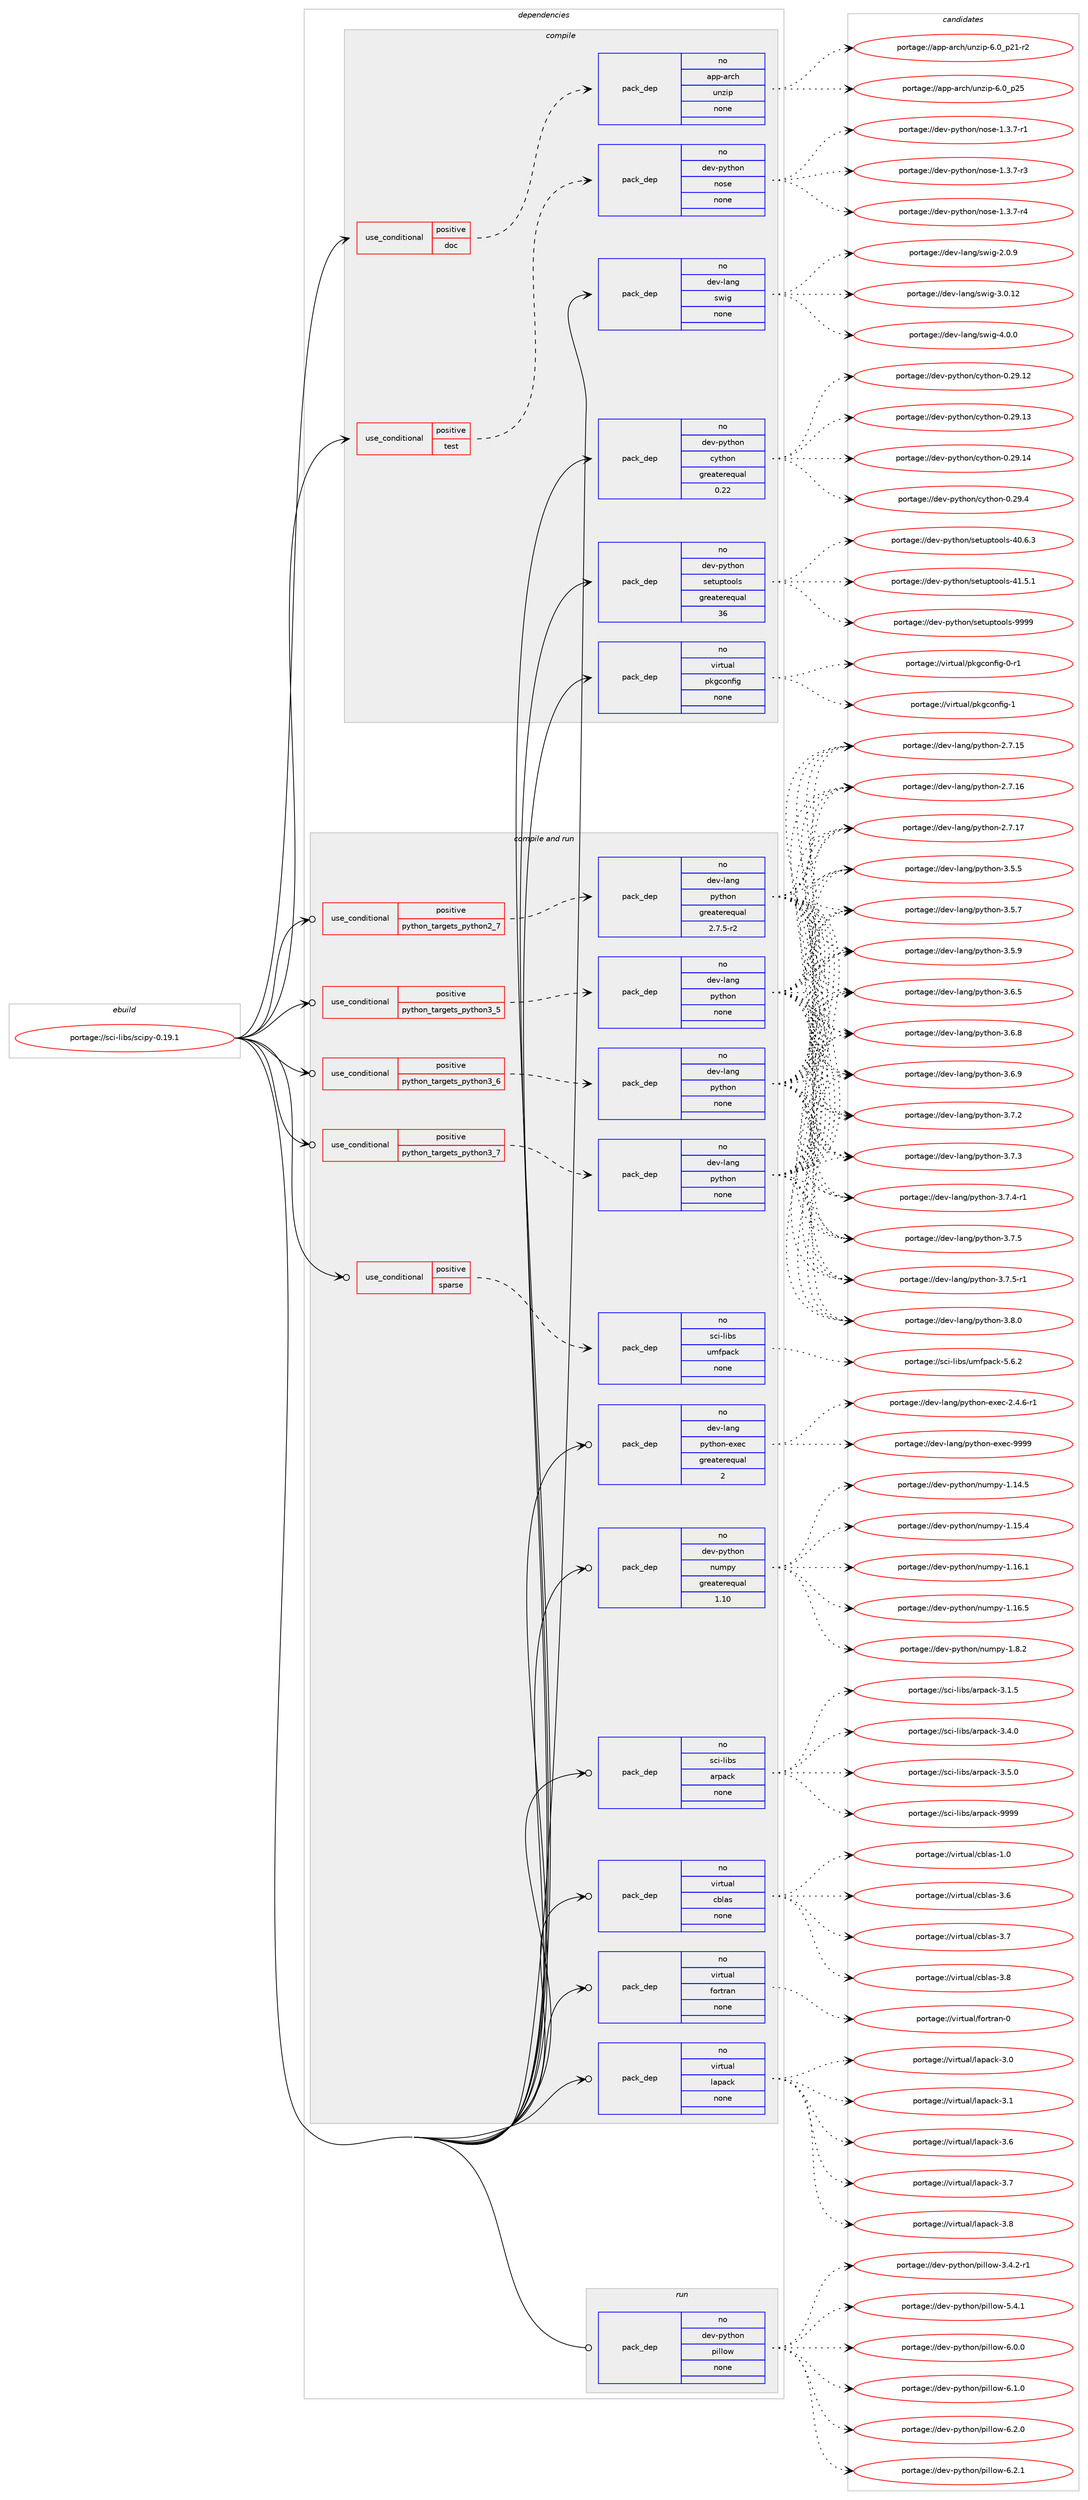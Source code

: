digraph prolog {

# *************
# Graph options
# *************

newrank=true;
concentrate=true;
compound=true;
graph [rankdir=LR,fontname=Helvetica,fontsize=10,ranksep=1.5];#, ranksep=2.5, nodesep=0.2];
edge  [arrowhead=vee];
node  [fontname=Helvetica,fontsize=10];

# **********
# The ebuild
# **********

subgraph cluster_leftcol {
color=gray;
rank=same;
label=<<i>ebuild</i>>;
id [label="portage://sci-libs/scipy-0.19.1", color=red, width=4, href="../sci-libs/scipy-0.19.1.svg"];
}

# ****************
# The dependencies
# ****************

subgraph cluster_midcol {
color=gray;
label=<<i>dependencies</i>>;
subgraph cluster_compile {
fillcolor="#eeeeee";
style=filled;
label=<<i>compile</i>>;
subgraph cond97219 {
dependency392677 [label=<<TABLE BORDER="0" CELLBORDER="1" CELLSPACING="0" CELLPADDING="4"><TR><TD ROWSPAN="3" CELLPADDING="10">use_conditional</TD></TR><TR><TD>positive</TD></TR><TR><TD>doc</TD></TR></TABLE>>, shape=none, color=red];
subgraph pack288787 {
dependency392678 [label=<<TABLE BORDER="0" CELLBORDER="1" CELLSPACING="0" CELLPADDING="4" WIDTH="220"><TR><TD ROWSPAN="6" CELLPADDING="30">pack_dep</TD></TR><TR><TD WIDTH="110">no</TD></TR><TR><TD>app-arch</TD></TR><TR><TD>unzip</TD></TR><TR><TD>none</TD></TR><TR><TD></TD></TR></TABLE>>, shape=none, color=blue];
}
dependency392677:e -> dependency392678:w [weight=20,style="dashed",arrowhead="vee"];
}
id:e -> dependency392677:w [weight=20,style="solid",arrowhead="vee"];
subgraph cond97220 {
dependency392679 [label=<<TABLE BORDER="0" CELLBORDER="1" CELLSPACING="0" CELLPADDING="4"><TR><TD ROWSPAN="3" CELLPADDING="10">use_conditional</TD></TR><TR><TD>positive</TD></TR><TR><TD>test</TD></TR></TABLE>>, shape=none, color=red];
subgraph pack288788 {
dependency392680 [label=<<TABLE BORDER="0" CELLBORDER="1" CELLSPACING="0" CELLPADDING="4" WIDTH="220"><TR><TD ROWSPAN="6" CELLPADDING="30">pack_dep</TD></TR><TR><TD WIDTH="110">no</TD></TR><TR><TD>dev-python</TD></TR><TR><TD>nose</TD></TR><TR><TD>none</TD></TR><TR><TD></TD></TR></TABLE>>, shape=none, color=blue];
}
dependency392679:e -> dependency392680:w [weight=20,style="dashed",arrowhead="vee"];
}
id:e -> dependency392679:w [weight=20,style="solid",arrowhead="vee"];
subgraph pack288789 {
dependency392681 [label=<<TABLE BORDER="0" CELLBORDER="1" CELLSPACING="0" CELLPADDING="4" WIDTH="220"><TR><TD ROWSPAN="6" CELLPADDING="30">pack_dep</TD></TR><TR><TD WIDTH="110">no</TD></TR><TR><TD>dev-lang</TD></TR><TR><TD>swig</TD></TR><TR><TD>none</TD></TR><TR><TD></TD></TR></TABLE>>, shape=none, color=blue];
}
id:e -> dependency392681:w [weight=20,style="solid",arrowhead="vee"];
subgraph pack288790 {
dependency392682 [label=<<TABLE BORDER="0" CELLBORDER="1" CELLSPACING="0" CELLPADDING="4" WIDTH="220"><TR><TD ROWSPAN="6" CELLPADDING="30">pack_dep</TD></TR><TR><TD WIDTH="110">no</TD></TR><TR><TD>dev-python</TD></TR><TR><TD>cython</TD></TR><TR><TD>greaterequal</TD></TR><TR><TD>0.22</TD></TR></TABLE>>, shape=none, color=blue];
}
id:e -> dependency392682:w [weight=20,style="solid",arrowhead="vee"];
subgraph pack288791 {
dependency392683 [label=<<TABLE BORDER="0" CELLBORDER="1" CELLSPACING="0" CELLPADDING="4" WIDTH="220"><TR><TD ROWSPAN="6" CELLPADDING="30">pack_dep</TD></TR><TR><TD WIDTH="110">no</TD></TR><TR><TD>dev-python</TD></TR><TR><TD>setuptools</TD></TR><TR><TD>greaterequal</TD></TR><TR><TD>36</TD></TR></TABLE>>, shape=none, color=blue];
}
id:e -> dependency392683:w [weight=20,style="solid",arrowhead="vee"];
subgraph pack288792 {
dependency392684 [label=<<TABLE BORDER="0" CELLBORDER="1" CELLSPACING="0" CELLPADDING="4" WIDTH="220"><TR><TD ROWSPAN="6" CELLPADDING="30">pack_dep</TD></TR><TR><TD WIDTH="110">no</TD></TR><TR><TD>virtual</TD></TR><TR><TD>pkgconfig</TD></TR><TR><TD>none</TD></TR><TR><TD></TD></TR></TABLE>>, shape=none, color=blue];
}
id:e -> dependency392684:w [weight=20,style="solid",arrowhead="vee"];
}
subgraph cluster_compileandrun {
fillcolor="#eeeeee";
style=filled;
label=<<i>compile and run</i>>;
subgraph cond97221 {
dependency392685 [label=<<TABLE BORDER="0" CELLBORDER="1" CELLSPACING="0" CELLPADDING="4"><TR><TD ROWSPAN="3" CELLPADDING="10">use_conditional</TD></TR><TR><TD>positive</TD></TR><TR><TD>python_targets_python2_7</TD></TR></TABLE>>, shape=none, color=red];
subgraph pack288793 {
dependency392686 [label=<<TABLE BORDER="0" CELLBORDER="1" CELLSPACING="0" CELLPADDING="4" WIDTH="220"><TR><TD ROWSPAN="6" CELLPADDING="30">pack_dep</TD></TR><TR><TD WIDTH="110">no</TD></TR><TR><TD>dev-lang</TD></TR><TR><TD>python</TD></TR><TR><TD>greaterequal</TD></TR><TR><TD>2.7.5-r2</TD></TR></TABLE>>, shape=none, color=blue];
}
dependency392685:e -> dependency392686:w [weight=20,style="dashed",arrowhead="vee"];
}
id:e -> dependency392685:w [weight=20,style="solid",arrowhead="odotvee"];
subgraph cond97222 {
dependency392687 [label=<<TABLE BORDER="0" CELLBORDER="1" CELLSPACING="0" CELLPADDING="4"><TR><TD ROWSPAN="3" CELLPADDING="10">use_conditional</TD></TR><TR><TD>positive</TD></TR><TR><TD>python_targets_python3_5</TD></TR></TABLE>>, shape=none, color=red];
subgraph pack288794 {
dependency392688 [label=<<TABLE BORDER="0" CELLBORDER="1" CELLSPACING="0" CELLPADDING="4" WIDTH="220"><TR><TD ROWSPAN="6" CELLPADDING="30">pack_dep</TD></TR><TR><TD WIDTH="110">no</TD></TR><TR><TD>dev-lang</TD></TR><TR><TD>python</TD></TR><TR><TD>none</TD></TR><TR><TD></TD></TR></TABLE>>, shape=none, color=blue];
}
dependency392687:e -> dependency392688:w [weight=20,style="dashed",arrowhead="vee"];
}
id:e -> dependency392687:w [weight=20,style="solid",arrowhead="odotvee"];
subgraph cond97223 {
dependency392689 [label=<<TABLE BORDER="0" CELLBORDER="1" CELLSPACING="0" CELLPADDING="4"><TR><TD ROWSPAN="3" CELLPADDING="10">use_conditional</TD></TR><TR><TD>positive</TD></TR><TR><TD>python_targets_python3_6</TD></TR></TABLE>>, shape=none, color=red];
subgraph pack288795 {
dependency392690 [label=<<TABLE BORDER="0" CELLBORDER="1" CELLSPACING="0" CELLPADDING="4" WIDTH="220"><TR><TD ROWSPAN="6" CELLPADDING="30">pack_dep</TD></TR><TR><TD WIDTH="110">no</TD></TR><TR><TD>dev-lang</TD></TR><TR><TD>python</TD></TR><TR><TD>none</TD></TR><TR><TD></TD></TR></TABLE>>, shape=none, color=blue];
}
dependency392689:e -> dependency392690:w [weight=20,style="dashed",arrowhead="vee"];
}
id:e -> dependency392689:w [weight=20,style="solid",arrowhead="odotvee"];
subgraph cond97224 {
dependency392691 [label=<<TABLE BORDER="0" CELLBORDER="1" CELLSPACING="0" CELLPADDING="4"><TR><TD ROWSPAN="3" CELLPADDING="10">use_conditional</TD></TR><TR><TD>positive</TD></TR><TR><TD>python_targets_python3_7</TD></TR></TABLE>>, shape=none, color=red];
subgraph pack288796 {
dependency392692 [label=<<TABLE BORDER="0" CELLBORDER="1" CELLSPACING="0" CELLPADDING="4" WIDTH="220"><TR><TD ROWSPAN="6" CELLPADDING="30">pack_dep</TD></TR><TR><TD WIDTH="110">no</TD></TR><TR><TD>dev-lang</TD></TR><TR><TD>python</TD></TR><TR><TD>none</TD></TR><TR><TD></TD></TR></TABLE>>, shape=none, color=blue];
}
dependency392691:e -> dependency392692:w [weight=20,style="dashed",arrowhead="vee"];
}
id:e -> dependency392691:w [weight=20,style="solid",arrowhead="odotvee"];
subgraph cond97225 {
dependency392693 [label=<<TABLE BORDER="0" CELLBORDER="1" CELLSPACING="0" CELLPADDING="4"><TR><TD ROWSPAN="3" CELLPADDING="10">use_conditional</TD></TR><TR><TD>positive</TD></TR><TR><TD>sparse</TD></TR></TABLE>>, shape=none, color=red];
subgraph pack288797 {
dependency392694 [label=<<TABLE BORDER="0" CELLBORDER="1" CELLSPACING="0" CELLPADDING="4" WIDTH="220"><TR><TD ROWSPAN="6" CELLPADDING="30">pack_dep</TD></TR><TR><TD WIDTH="110">no</TD></TR><TR><TD>sci-libs</TD></TR><TR><TD>umfpack</TD></TR><TR><TD>none</TD></TR><TR><TD></TD></TR></TABLE>>, shape=none, color=blue];
}
dependency392693:e -> dependency392694:w [weight=20,style="dashed",arrowhead="vee"];
}
id:e -> dependency392693:w [weight=20,style="solid",arrowhead="odotvee"];
subgraph pack288798 {
dependency392695 [label=<<TABLE BORDER="0" CELLBORDER="1" CELLSPACING="0" CELLPADDING="4" WIDTH="220"><TR><TD ROWSPAN="6" CELLPADDING="30">pack_dep</TD></TR><TR><TD WIDTH="110">no</TD></TR><TR><TD>dev-lang</TD></TR><TR><TD>python-exec</TD></TR><TR><TD>greaterequal</TD></TR><TR><TD>2</TD></TR></TABLE>>, shape=none, color=blue];
}
id:e -> dependency392695:w [weight=20,style="solid",arrowhead="odotvee"];
subgraph pack288799 {
dependency392696 [label=<<TABLE BORDER="0" CELLBORDER="1" CELLSPACING="0" CELLPADDING="4" WIDTH="220"><TR><TD ROWSPAN="6" CELLPADDING="30">pack_dep</TD></TR><TR><TD WIDTH="110">no</TD></TR><TR><TD>dev-python</TD></TR><TR><TD>numpy</TD></TR><TR><TD>greaterequal</TD></TR><TR><TD>1.10</TD></TR></TABLE>>, shape=none, color=blue];
}
id:e -> dependency392696:w [weight=20,style="solid",arrowhead="odotvee"];
subgraph pack288800 {
dependency392697 [label=<<TABLE BORDER="0" CELLBORDER="1" CELLSPACING="0" CELLPADDING="4" WIDTH="220"><TR><TD ROWSPAN="6" CELLPADDING="30">pack_dep</TD></TR><TR><TD WIDTH="110">no</TD></TR><TR><TD>sci-libs</TD></TR><TR><TD>arpack</TD></TR><TR><TD>none</TD></TR><TR><TD></TD></TR></TABLE>>, shape=none, color=blue];
}
id:e -> dependency392697:w [weight=20,style="solid",arrowhead="odotvee"];
subgraph pack288801 {
dependency392698 [label=<<TABLE BORDER="0" CELLBORDER="1" CELLSPACING="0" CELLPADDING="4" WIDTH="220"><TR><TD ROWSPAN="6" CELLPADDING="30">pack_dep</TD></TR><TR><TD WIDTH="110">no</TD></TR><TR><TD>virtual</TD></TR><TR><TD>cblas</TD></TR><TR><TD>none</TD></TR><TR><TD></TD></TR></TABLE>>, shape=none, color=blue];
}
id:e -> dependency392698:w [weight=20,style="solid",arrowhead="odotvee"];
subgraph pack288802 {
dependency392699 [label=<<TABLE BORDER="0" CELLBORDER="1" CELLSPACING="0" CELLPADDING="4" WIDTH="220"><TR><TD ROWSPAN="6" CELLPADDING="30">pack_dep</TD></TR><TR><TD WIDTH="110">no</TD></TR><TR><TD>virtual</TD></TR><TR><TD>fortran</TD></TR><TR><TD>none</TD></TR><TR><TD></TD></TR></TABLE>>, shape=none, color=blue];
}
id:e -> dependency392699:w [weight=20,style="solid",arrowhead="odotvee"];
subgraph pack288803 {
dependency392700 [label=<<TABLE BORDER="0" CELLBORDER="1" CELLSPACING="0" CELLPADDING="4" WIDTH="220"><TR><TD ROWSPAN="6" CELLPADDING="30">pack_dep</TD></TR><TR><TD WIDTH="110">no</TD></TR><TR><TD>virtual</TD></TR><TR><TD>lapack</TD></TR><TR><TD>none</TD></TR><TR><TD></TD></TR></TABLE>>, shape=none, color=blue];
}
id:e -> dependency392700:w [weight=20,style="solid",arrowhead="odotvee"];
}
subgraph cluster_run {
fillcolor="#eeeeee";
style=filled;
label=<<i>run</i>>;
subgraph pack288804 {
dependency392701 [label=<<TABLE BORDER="0" CELLBORDER="1" CELLSPACING="0" CELLPADDING="4" WIDTH="220"><TR><TD ROWSPAN="6" CELLPADDING="30">pack_dep</TD></TR><TR><TD WIDTH="110">no</TD></TR><TR><TD>dev-python</TD></TR><TR><TD>pillow</TD></TR><TR><TD>none</TD></TR><TR><TD></TD></TR></TABLE>>, shape=none, color=blue];
}
id:e -> dependency392701:w [weight=20,style="solid",arrowhead="odot"];
}
}

# **************
# The candidates
# **************

subgraph cluster_choices {
rank=same;
color=gray;
label=<<i>candidates</i>>;

subgraph choice288787 {
color=black;
nodesep=1;
choiceportage9711211245971149910447117110122105112455446489511250494511450 [label="portage://app-arch/unzip-6.0_p21-r2", color=red, width=4,href="../app-arch/unzip-6.0_p21-r2.svg"];
choiceportage971121124597114991044711711012210511245544648951125053 [label="portage://app-arch/unzip-6.0_p25", color=red, width=4,href="../app-arch/unzip-6.0_p25.svg"];
dependency392678:e -> choiceportage9711211245971149910447117110122105112455446489511250494511450:w [style=dotted,weight="100"];
dependency392678:e -> choiceportage971121124597114991044711711012210511245544648951125053:w [style=dotted,weight="100"];
}
subgraph choice288788 {
color=black;
nodesep=1;
choiceportage10010111845112121116104111110471101111151014549465146554511449 [label="portage://dev-python/nose-1.3.7-r1", color=red, width=4,href="../dev-python/nose-1.3.7-r1.svg"];
choiceportage10010111845112121116104111110471101111151014549465146554511451 [label="portage://dev-python/nose-1.3.7-r3", color=red, width=4,href="../dev-python/nose-1.3.7-r3.svg"];
choiceportage10010111845112121116104111110471101111151014549465146554511452 [label="portage://dev-python/nose-1.3.7-r4", color=red, width=4,href="../dev-python/nose-1.3.7-r4.svg"];
dependency392680:e -> choiceportage10010111845112121116104111110471101111151014549465146554511449:w [style=dotted,weight="100"];
dependency392680:e -> choiceportage10010111845112121116104111110471101111151014549465146554511451:w [style=dotted,weight="100"];
dependency392680:e -> choiceportage10010111845112121116104111110471101111151014549465146554511452:w [style=dotted,weight="100"];
}
subgraph choice288789 {
color=black;
nodesep=1;
choiceportage100101118451089711010347115119105103455046484657 [label="portage://dev-lang/swig-2.0.9", color=red, width=4,href="../dev-lang/swig-2.0.9.svg"];
choiceportage10010111845108971101034711511910510345514648464950 [label="portage://dev-lang/swig-3.0.12", color=red, width=4,href="../dev-lang/swig-3.0.12.svg"];
choiceportage100101118451089711010347115119105103455246484648 [label="portage://dev-lang/swig-4.0.0", color=red, width=4,href="../dev-lang/swig-4.0.0.svg"];
dependency392681:e -> choiceportage100101118451089711010347115119105103455046484657:w [style=dotted,weight="100"];
dependency392681:e -> choiceportage10010111845108971101034711511910510345514648464950:w [style=dotted,weight="100"];
dependency392681:e -> choiceportage100101118451089711010347115119105103455246484648:w [style=dotted,weight="100"];
}
subgraph choice288790 {
color=black;
nodesep=1;
choiceportage1001011184511212111610411111047991211161041111104548465057464950 [label="portage://dev-python/cython-0.29.12", color=red, width=4,href="../dev-python/cython-0.29.12.svg"];
choiceportage1001011184511212111610411111047991211161041111104548465057464951 [label="portage://dev-python/cython-0.29.13", color=red, width=4,href="../dev-python/cython-0.29.13.svg"];
choiceportage1001011184511212111610411111047991211161041111104548465057464952 [label="portage://dev-python/cython-0.29.14", color=red, width=4,href="../dev-python/cython-0.29.14.svg"];
choiceportage10010111845112121116104111110479912111610411111045484650574652 [label="portage://dev-python/cython-0.29.4", color=red, width=4,href="../dev-python/cython-0.29.4.svg"];
dependency392682:e -> choiceportage1001011184511212111610411111047991211161041111104548465057464950:w [style=dotted,weight="100"];
dependency392682:e -> choiceportage1001011184511212111610411111047991211161041111104548465057464951:w [style=dotted,weight="100"];
dependency392682:e -> choiceportage1001011184511212111610411111047991211161041111104548465057464952:w [style=dotted,weight="100"];
dependency392682:e -> choiceportage10010111845112121116104111110479912111610411111045484650574652:w [style=dotted,weight="100"];
}
subgraph choice288791 {
color=black;
nodesep=1;
choiceportage100101118451121211161041111104711510111611711211611111110811545524846544651 [label="portage://dev-python/setuptools-40.6.3", color=red, width=4,href="../dev-python/setuptools-40.6.3.svg"];
choiceportage100101118451121211161041111104711510111611711211611111110811545524946534649 [label="portage://dev-python/setuptools-41.5.1", color=red, width=4,href="../dev-python/setuptools-41.5.1.svg"];
choiceportage10010111845112121116104111110471151011161171121161111111081154557575757 [label="portage://dev-python/setuptools-9999", color=red, width=4,href="../dev-python/setuptools-9999.svg"];
dependency392683:e -> choiceportage100101118451121211161041111104711510111611711211611111110811545524846544651:w [style=dotted,weight="100"];
dependency392683:e -> choiceportage100101118451121211161041111104711510111611711211611111110811545524946534649:w [style=dotted,weight="100"];
dependency392683:e -> choiceportage10010111845112121116104111110471151011161171121161111111081154557575757:w [style=dotted,weight="100"];
}
subgraph choice288792 {
color=black;
nodesep=1;
choiceportage11810511411611797108471121071039911111010210510345484511449 [label="portage://virtual/pkgconfig-0-r1", color=red, width=4,href="../virtual/pkgconfig-0-r1.svg"];
choiceportage1181051141161179710847112107103991111101021051034549 [label="portage://virtual/pkgconfig-1", color=red, width=4,href="../virtual/pkgconfig-1.svg"];
dependency392684:e -> choiceportage11810511411611797108471121071039911111010210510345484511449:w [style=dotted,weight="100"];
dependency392684:e -> choiceportage1181051141161179710847112107103991111101021051034549:w [style=dotted,weight="100"];
}
subgraph choice288793 {
color=black;
nodesep=1;
choiceportage10010111845108971101034711212111610411111045504655464953 [label="portage://dev-lang/python-2.7.15", color=red, width=4,href="../dev-lang/python-2.7.15.svg"];
choiceportage10010111845108971101034711212111610411111045504655464954 [label="portage://dev-lang/python-2.7.16", color=red, width=4,href="../dev-lang/python-2.7.16.svg"];
choiceportage10010111845108971101034711212111610411111045504655464955 [label="portage://dev-lang/python-2.7.17", color=red, width=4,href="../dev-lang/python-2.7.17.svg"];
choiceportage100101118451089711010347112121116104111110455146534653 [label="portage://dev-lang/python-3.5.5", color=red, width=4,href="../dev-lang/python-3.5.5.svg"];
choiceportage100101118451089711010347112121116104111110455146534655 [label="portage://dev-lang/python-3.5.7", color=red, width=4,href="../dev-lang/python-3.5.7.svg"];
choiceportage100101118451089711010347112121116104111110455146534657 [label="portage://dev-lang/python-3.5.9", color=red, width=4,href="../dev-lang/python-3.5.9.svg"];
choiceportage100101118451089711010347112121116104111110455146544653 [label="portage://dev-lang/python-3.6.5", color=red, width=4,href="../dev-lang/python-3.6.5.svg"];
choiceportage100101118451089711010347112121116104111110455146544656 [label="portage://dev-lang/python-3.6.8", color=red, width=4,href="../dev-lang/python-3.6.8.svg"];
choiceportage100101118451089711010347112121116104111110455146544657 [label="portage://dev-lang/python-3.6.9", color=red, width=4,href="../dev-lang/python-3.6.9.svg"];
choiceportage100101118451089711010347112121116104111110455146554650 [label="portage://dev-lang/python-3.7.2", color=red, width=4,href="../dev-lang/python-3.7.2.svg"];
choiceportage100101118451089711010347112121116104111110455146554651 [label="portage://dev-lang/python-3.7.3", color=red, width=4,href="../dev-lang/python-3.7.3.svg"];
choiceportage1001011184510897110103471121211161041111104551465546524511449 [label="portage://dev-lang/python-3.7.4-r1", color=red, width=4,href="../dev-lang/python-3.7.4-r1.svg"];
choiceportage100101118451089711010347112121116104111110455146554653 [label="portage://dev-lang/python-3.7.5", color=red, width=4,href="../dev-lang/python-3.7.5.svg"];
choiceportage1001011184510897110103471121211161041111104551465546534511449 [label="portage://dev-lang/python-3.7.5-r1", color=red, width=4,href="../dev-lang/python-3.7.5-r1.svg"];
choiceportage100101118451089711010347112121116104111110455146564648 [label="portage://dev-lang/python-3.8.0", color=red, width=4,href="../dev-lang/python-3.8.0.svg"];
dependency392686:e -> choiceportage10010111845108971101034711212111610411111045504655464953:w [style=dotted,weight="100"];
dependency392686:e -> choiceportage10010111845108971101034711212111610411111045504655464954:w [style=dotted,weight="100"];
dependency392686:e -> choiceportage10010111845108971101034711212111610411111045504655464955:w [style=dotted,weight="100"];
dependency392686:e -> choiceportage100101118451089711010347112121116104111110455146534653:w [style=dotted,weight="100"];
dependency392686:e -> choiceportage100101118451089711010347112121116104111110455146534655:w [style=dotted,weight="100"];
dependency392686:e -> choiceportage100101118451089711010347112121116104111110455146534657:w [style=dotted,weight="100"];
dependency392686:e -> choiceportage100101118451089711010347112121116104111110455146544653:w [style=dotted,weight="100"];
dependency392686:e -> choiceportage100101118451089711010347112121116104111110455146544656:w [style=dotted,weight="100"];
dependency392686:e -> choiceportage100101118451089711010347112121116104111110455146544657:w [style=dotted,weight="100"];
dependency392686:e -> choiceportage100101118451089711010347112121116104111110455146554650:w [style=dotted,weight="100"];
dependency392686:e -> choiceportage100101118451089711010347112121116104111110455146554651:w [style=dotted,weight="100"];
dependency392686:e -> choiceportage1001011184510897110103471121211161041111104551465546524511449:w [style=dotted,weight="100"];
dependency392686:e -> choiceportage100101118451089711010347112121116104111110455146554653:w [style=dotted,weight="100"];
dependency392686:e -> choiceportage1001011184510897110103471121211161041111104551465546534511449:w [style=dotted,weight="100"];
dependency392686:e -> choiceportage100101118451089711010347112121116104111110455146564648:w [style=dotted,weight="100"];
}
subgraph choice288794 {
color=black;
nodesep=1;
choiceportage10010111845108971101034711212111610411111045504655464953 [label="portage://dev-lang/python-2.7.15", color=red, width=4,href="../dev-lang/python-2.7.15.svg"];
choiceportage10010111845108971101034711212111610411111045504655464954 [label="portage://dev-lang/python-2.7.16", color=red, width=4,href="../dev-lang/python-2.7.16.svg"];
choiceportage10010111845108971101034711212111610411111045504655464955 [label="portage://dev-lang/python-2.7.17", color=red, width=4,href="../dev-lang/python-2.7.17.svg"];
choiceportage100101118451089711010347112121116104111110455146534653 [label="portage://dev-lang/python-3.5.5", color=red, width=4,href="../dev-lang/python-3.5.5.svg"];
choiceportage100101118451089711010347112121116104111110455146534655 [label="portage://dev-lang/python-3.5.7", color=red, width=4,href="../dev-lang/python-3.5.7.svg"];
choiceportage100101118451089711010347112121116104111110455146534657 [label="portage://dev-lang/python-3.5.9", color=red, width=4,href="../dev-lang/python-3.5.9.svg"];
choiceportage100101118451089711010347112121116104111110455146544653 [label="portage://dev-lang/python-3.6.5", color=red, width=4,href="../dev-lang/python-3.6.5.svg"];
choiceportage100101118451089711010347112121116104111110455146544656 [label="portage://dev-lang/python-3.6.8", color=red, width=4,href="../dev-lang/python-3.6.8.svg"];
choiceportage100101118451089711010347112121116104111110455146544657 [label="portage://dev-lang/python-3.6.9", color=red, width=4,href="../dev-lang/python-3.6.9.svg"];
choiceportage100101118451089711010347112121116104111110455146554650 [label="portage://dev-lang/python-3.7.2", color=red, width=4,href="../dev-lang/python-3.7.2.svg"];
choiceportage100101118451089711010347112121116104111110455146554651 [label="portage://dev-lang/python-3.7.3", color=red, width=4,href="../dev-lang/python-3.7.3.svg"];
choiceportage1001011184510897110103471121211161041111104551465546524511449 [label="portage://dev-lang/python-3.7.4-r1", color=red, width=4,href="../dev-lang/python-3.7.4-r1.svg"];
choiceportage100101118451089711010347112121116104111110455146554653 [label="portage://dev-lang/python-3.7.5", color=red, width=4,href="../dev-lang/python-3.7.5.svg"];
choiceportage1001011184510897110103471121211161041111104551465546534511449 [label="portage://dev-lang/python-3.7.5-r1", color=red, width=4,href="../dev-lang/python-3.7.5-r1.svg"];
choiceportage100101118451089711010347112121116104111110455146564648 [label="portage://dev-lang/python-3.8.0", color=red, width=4,href="../dev-lang/python-3.8.0.svg"];
dependency392688:e -> choiceportage10010111845108971101034711212111610411111045504655464953:w [style=dotted,weight="100"];
dependency392688:e -> choiceportage10010111845108971101034711212111610411111045504655464954:w [style=dotted,weight="100"];
dependency392688:e -> choiceportage10010111845108971101034711212111610411111045504655464955:w [style=dotted,weight="100"];
dependency392688:e -> choiceportage100101118451089711010347112121116104111110455146534653:w [style=dotted,weight="100"];
dependency392688:e -> choiceportage100101118451089711010347112121116104111110455146534655:w [style=dotted,weight="100"];
dependency392688:e -> choiceportage100101118451089711010347112121116104111110455146534657:w [style=dotted,weight="100"];
dependency392688:e -> choiceportage100101118451089711010347112121116104111110455146544653:w [style=dotted,weight="100"];
dependency392688:e -> choiceportage100101118451089711010347112121116104111110455146544656:w [style=dotted,weight="100"];
dependency392688:e -> choiceportage100101118451089711010347112121116104111110455146544657:w [style=dotted,weight="100"];
dependency392688:e -> choiceportage100101118451089711010347112121116104111110455146554650:w [style=dotted,weight="100"];
dependency392688:e -> choiceportage100101118451089711010347112121116104111110455146554651:w [style=dotted,weight="100"];
dependency392688:e -> choiceportage1001011184510897110103471121211161041111104551465546524511449:w [style=dotted,weight="100"];
dependency392688:e -> choiceportage100101118451089711010347112121116104111110455146554653:w [style=dotted,weight="100"];
dependency392688:e -> choiceportage1001011184510897110103471121211161041111104551465546534511449:w [style=dotted,weight="100"];
dependency392688:e -> choiceportage100101118451089711010347112121116104111110455146564648:w [style=dotted,weight="100"];
}
subgraph choice288795 {
color=black;
nodesep=1;
choiceportage10010111845108971101034711212111610411111045504655464953 [label="portage://dev-lang/python-2.7.15", color=red, width=4,href="../dev-lang/python-2.7.15.svg"];
choiceportage10010111845108971101034711212111610411111045504655464954 [label="portage://dev-lang/python-2.7.16", color=red, width=4,href="../dev-lang/python-2.7.16.svg"];
choiceportage10010111845108971101034711212111610411111045504655464955 [label="portage://dev-lang/python-2.7.17", color=red, width=4,href="../dev-lang/python-2.7.17.svg"];
choiceportage100101118451089711010347112121116104111110455146534653 [label="portage://dev-lang/python-3.5.5", color=red, width=4,href="../dev-lang/python-3.5.5.svg"];
choiceportage100101118451089711010347112121116104111110455146534655 [label="portage://dev-lang/python-3.5.7", color=red, width=4,href="../dev-lang/python-3.5.7.svg"];
choiceportage100101118451089711010347112121116104111110455146534657 [label="portage://dev-lang/python-3.5.9", color=red, width=4,href="../dev-lang/python-3.5.9.svg"];
choiceportage100101118451089711010347112121116104111110455146544653 [label="portage://dev-lang/python-3.6.5", color=red, width=4,href="../dev-lang/python-3.6.5.svg"];
choiceportage100101118451089711010347112121116104111110455146544656 [label="portage://dev-lang/python-3.6.8", color=red, width=4,href="../dev-lang/python-3.6.8.svg"];
choiceportage100101118451089711010347112121116104111110455146544657 [label="portage://dev-lang/python-3.6.9", color=red, width=4,href="../dev-lang/python-3.6.9.svg"];
choiceportage100101118451089711010347112121116104111110455146554650 [label="portage://dev-lang/python-3.7.2", color=red, width=4,href="../dev-lang/python-3.7.2.svg"];
choiceportage100101118451089711010347112121116104111110455146554651 [label="portage://dev-lang/python-3.7.3", color=red, width=4,href="../dev-lang/python-3.7.3.svg"];
choiceportage1001011184510897110103471121211161041111104551465546524511449 [label="portage://dev-lang/python-3.7.4-r1", color=red, width=4,href="../dev-lang/python-3.7.4-r1.svg"];
choiceportage100101118451089711010347112121116104111110455146554653 [label="portage://dev-lang/python-3.7.5", color=red, width=4,href="../dev-lang/python-3.7.5.svg"];
choiceportage1001011184510897110103471121211161041111104551465546534511449 [label="portage://dev-lang/python-3.7.5-r1", color=red, width=4,href="../dev-lang/python-3.7.5-r1.svg"];
choiceportage100101118451089711010347112121116104111110455146564648 [label="portage://dev-lang/python-3.8.0", color=red, width=4,href="../dev-lang/python-3.8.0.svg"];
dependency392690:e -> choiceportage10010111845108971101034711212111610411111045504655464953:w [style=dotted,weight="100"];
dependency392690:e -> choiceportage10010111845108971101034711212111610411111045504655464954:w [style=dotted,weight="100"];
dependency392690:e -> choiceportage10010111845108971101034711212111610411111045504655464955:w [style=dotted,weight="100"];
dependency392690:e -> choiceportage100101118451089711010347112121116104111110455146534653:w [style=dotted,weight="100"];
dependency392690:e -> choiceportage100101118451089711010347112121116104111110455146534655:w [style=dotted,weight="100"];
dependency392690:e -> choiceportage100101118451089711010347112121116104111110455146534657:w [style=dotted,weight="100"];
dependency392690:e -> choiceportage100101118451089711010347112121116104111110455146544653:w [style=dotted,weight="100"];
dependency392690:e -> choiceportage100101118451089711010347112121116104111110455146544656:w [style=dotted,weight="100"];
dependency392690:e -> choiceportage100101118451089711010347112121116104111110455146544657:w [style=dotted,weight="100"];
dependency392690:e -> choiceportage100101118451089711010347112121116104111110455146554650:w [style=dotted,weight="100"];
dependency392690:e -> choiceportage100101118451089711010347112121116104111110455146554651:w [style=dotted,weight="100"];
dependency392690:e -> choiceportage1001011184510897110103471121211161041111104551465546524511449:w [style=dotted,weight="100"];
dependency392690:e -> choiceportage100101118451089711010347112121116104111110455146554653:w [style=dotted,weight="100"];
dependency392690:e -> choiceportage1001011184510897110103471121211161041111104551465546534511449:w [style=dotted,weight="100"];
dependency392690:e -> choiceportage100101118451089711010347112121116104111110455146564648:w [style=dotted,weight="100"];
}
subgraph choice288796 {
color=black;
nodesep=1;
choiceportage10010111845108971101034711212111610411111045504655464953 [label="portage://dev-lang/python-2.7.15", color=red, width=4,href="../dev-lang/python-2.7.15.svg"];
choiceportage10010111845108971101034711212111610411111045504655464954 [label="portage://dev-lang/python-2.7.16", color=red, width=4,href="../dev-lang/python-2.7.16.svg"];
choiceportage10010111845108971101034711212111610411111045504655464955 [label="portage://dev-lang/python-2.7.17", color=red, width=4,href="../dev-lang/python-2.7.17.svg"];
choiceportage100101118451089711010347112121116104111110455146534653 [label="portage://dev-lang/python-3.5.5", color=red, width=4,href="../dev-lang/python-3.5.5.svg"];
choiceportage100101118451089711010347112121116104111110455146534655 [label="portage://dev-lang/python-3.5.7", color=red, width=4,href="../dev-lang/python-3.5.7.svg"];
choiceportage100101118451089711010347112121116104111110455146534657 [label="portage://dev-lang/python-3.5.9", color=red, width=4,href="../dev-lang/python-3.5.9.svg"];
choiceportage100101118451089711010347112121116104111110455146544653 [label="portage://dev-lang/python-3.6.5", color=red, width=4,href="../dev-lang/python-3.6.5.svg"];
choiceportage100101118451089711010347112121116104111110455146544656 [label="portage://dev-lang/python-3.6.8", color=red, width=4,href="../dev-lang/python-3.6.8.svg"];
choiceportage100101118451089711010347112121116104111110455146544657 [label="portage://dev-lang/python-3.6.9", color=red, width=4,href="../dev-lang/python-3.6.9.svg"];
choiceportage100101118451089711010347112121116104111110455146554650 [label="portage://dev-lang/python-3.7.2", color=red, width=4,href="../dev-lang/python-3.7.2.svg"];
choiceportage100101118451089711010347112121116104111110455146554651 [label="portage://dev-lang/python-3.7.3", color=red, width=4,href="../dev-lang/python-3.7.3.svg"];
choiceportage1001011184510897110103471121211161041111104551465546524511449 [label="portage://dev-lang/python-3.7.4-r1", color=red, width=4,href="../dev-lang/python-3.7.4-r1.svg"];
choiceportage100101118451089711010347112121116104111110455146554653 [label="portage://dev-lang/python-3.7.5", color=red, width=4,href="../dev-lang/python-3.7.5.svg"];
choiceportage1001011184510897110103471121211161041111104551465546534511449 [label="portage://dev-lang/python-3.7.5-r1", color=red, width=4,href="../dev-lang/python-3.7.5-r1.svg"];
choiceportage100101118451089711010347112121116104111110455146564648 [label="portage://dev-lang/python-3.8.0", color=red, width=4,href="../dev-lang/python-3.8.0.svg"];
dependency392692:e -> choiceportage10010111845108971101034711212111610411111045504655464953:w [style=dotted,weight="100"];
dependency392692:e -> choiceportage10010111845108971101034711212111610411111045504655464954:w [style=dotted,weight="100"];
dependency392692:e -> choiceportage10010111845108971101034711212111610411111045504655464955:w [style=dotted,weight="100"];
dependency392692:e -> choiceportage100101118451089711010347112121116104111110455146534653:w [style=dotted,weight="100"];
dependency392692:e -> choiceportage100101118451089711010347112121116104111110455146534655:w [style=dotted,weight="100"];
dependency392692:e -> choiceportage100101118451089711010347112121116104111110455146534657:w [style=dotted,weight="100"];
dependency392692:e -> choiceportage100101118451089711010347112121116104111110455146544653:w [style=dotted,weight="100"];
dependency392692:e -> choiceportage100101118451089711010347112121116104111110455146544656:w [style=dotted,weight="100"];
dependency392692:e -> choiceportage100101118451089711010347112121116104111110455146544657:w [style=dotted,weight="100"];
dependency392692:e -> choiceportage100101118451089711010347112121116104111110455146554650:w [style=dotted,weight="100"];
dependency392692:e -> choiceportage100101118451089711010347112121116104111110455146554651:w [style=dotted,weight="100"];
dependency392692:e -> choiceportage1001011184510897110103471121211161041111104551465546524511449:w [style=dotted,weight="100"];
dependency392692:e -> choiceportage100101118451089711010347112121116104111110455146554653:w [style=dotted,weight="100"];
dependency392692:e -> choiceportage1001011184510897110103471121211161041111104551465546534511449:w [style=dotted,weight="100"];
dependency392692:e -> choiceportage100101118451089711010347112121116104111110455146564648:w [style=dotted,weight="100"];
}
subgraph choice288797 {
color=black;
nodesep=1;
choiceportage115991054510810598115471171091021129799107455346544650 [label="portage://sci-libs/umfpack-5.6.2", color=red, width=4,href="../sci-libs/umfpack-5.6.2.svg"];
dependency392694:e -> choiceportage115991054510810598115471171091021129799107455346544650:w [style=dotted,weight="100"];
}
subgraph choice288798 {
color=black;
nodesep=1;
choiceportage10010111845108971101034711212111610411111045101120101994550465246544511449 [label="portage://dev-lang/python-exec-2.4.6-r1", color=red, width=4,href="../dev-lang/python-exec-2.4.6-r1.svg"];
choiceportage10010111845108971101034711212111610411111045101120101994557575757 [label="portage://dev-lang/python-exec-9999", color=red, width=4,href="../dev-lang/python-exec-9999.svg"];
dependency392695:e -> choiceportage10010111845108971101034711212111610411111045101120101994550465246544511449:w [style=dotted,weight="100"];
dependency392695:e -> choiceportage10010111845108971101034711212111610411111045101120101994557575757:w [style=dotted,weight="100"];
}
subgraph choice288799 {
color=black;
nodesep=1;
choiceportage100101118451121211161041111104711011710911212145494649524653 [label="portage://dev-python/numpy-1.14.5", color=red, width=4,href="../dev-python/numpy-1.14.5.svg"];
choiceportage100101118451121211161041111104711011710911212145494649534652 [label="portage://dev-python/numpy-1.15.4", color=red, width=4,href="../dev-python/numpy-1.15.4.svg"];
choiceportage100101118451121211161041111104711011710911212145494649544649 [label="portage://dev-python/numpy-1.16.1", color=red, width=4,href="../dev-python/numpy-1.16.1.svg"];
choiceportage100101118451121211161041111104711011710911212145494649544653 [label="portage://dev-python/numpy-1.16.5", color=red, width=4,href="../dev-python/numpy-1.16.5.svg"];
choiceportage1001011184511212111610411111047110117109112121454946564650 [label="portage://dev-python/numpy-1.8.2", color=red, width=4,href="../dev-python/numpy-1.8.2.svg"];
dependency392696:e -> choiceportage100101118451121211161041111104711011710911212145494649524653:w [style=dotted,weight="100"];
dependency392696:e -> choiceportage100101118451121211161041111104711011710911212145494649534652:w [style=dotted,weight="100"];
dependency392696:e -> choiceportage100101118451121211161041111104711011710911212145494649544649:w [style=dotted,weight="100"];
dependency392696:e -> choiceportage100101118451121211161041111104711011710911212145494649544653:w [style=dotted,weight="100"];
dependency392696:e -> choiceportage1001011184511212111610411111047110117109112121454946564650:w [style=dotted,weight="100"];
}
subgraph choice288800 {
color=black;
nodesep=1;
choiceportage11599105451081059811547971141129799107455146494653 [label="portage://sci-libs/arpack-3.1.5", color=red, width=4,href="../sci-libs/arpack-3.1.5.svg"];
choiceportage11599105451081059811547971141129799107455146524648 [label="portage://sci-libs/arpack-3.4.0", color=red, width=4,href="../sci-libs/arpack-3.4.0.svg"];
choiceportage11599105451081059811547971141129799107455146534648 [label="portage://sci-libs/arpack-3.5.0", color=red, width=4,href="../sci-libs/arpack-3.5.0.svg"];
choiceportage115991054510810598115479711411297991074557575757 [label="portage://sci-libs/arpack-9999", color=red, width=4,href="../sci-libs/arpack-9999.svg"];
dependency392697:e -> choiceportage11599105451081059811547971141129799107455146494653:w [style=dotted,weight="100"];
dependency392697:e -> choiceportage11599105451081059811547971141129799107455146524648:w [style=dotted,weight="100"];
dependency392697:e -> choiceportage11599105451081059811547971141129799107455146534648:w [style=dotted,weight="100"];
dependency392697:e -> choiceportage115991054510810598115479711411297991074557575757:w [style=dotted,weight="100"];
}
subgraph choice288801 {
color=black;
nodesep=1;
choiceportage118105114116117971084799981089711545494648 [label="portage://virtual/cblas-1.0", color=red, width=4,href="../virtual/cblas-1.0.svg"];
choiceportage118105114116117971084799981089711545514654 [label="portage://virtual/cblas-3.6", color=red, width=4,href="../virtual/cblas-3.6.svg"];
choiceportage118105114116117971084799981089711545514655 [label="portage://virtual/cblas-3.7", color=red, width=4,href="../virtual/cblas-3.7.svg"];
choiceportage118105114116117971084799981089711545514656 [label="portage://virtual/cblas-3.8", color=red, width=4,href="../virtual/cblas-3.8.svg"];
dependency392698:e -> choiceportage118105114116117971084799981089711545494648:w [style=dotted,weight="100"];
dependency392698:e -> choiceportage118105114116117971084799981089711545514654:w [style=dotted,weight="100"];
dependency392698:e -> choiceportage118105114116117971084799981089711545514655:w [style=dotted,weight="100"];
dependency392698:e -> choiceportage118105114116117971084799981089711545514656:w [style=dotted,weight="100"];
}
subgraph choice288802 {
color=black;
nodesep=1;
choiceportage1181051141161179710847102111114116114971104548 [label="portage://virtual/fortran-0", color=red, width=4,href="../virtual/fortran-0.svg"];
dependency392699:e -> choiceportage1181051141161179710847102111114116114971104548:w [style=dotted,weight="100"];
}
subgraph choice288803 {
color=black;
nodesep=1;
choiceportage118105114116117971084710897112979910745514648 [label="portage://virtual/lapack-3.0", color=red, width=4,href="../virtual/lapack-3.0.svg"];
choiceportage118105114116117971084710897112979910745514649 [label="portage://virtual/lapack-3.1", color=red, width=4,href="../virtual/lapack-3.1.svg"];
choiceportage118105114116117971084710897112979910745514654 [label="portage://virtual/lapack-3.6", color=red, width=4,href="../virtual/lapack-3.6.svg"];
choiceportage118105114116117971084710897112979910745514655 [label="portage://virtual/lapack-3.7", color=red, width=4,href="../virtual/lapack-3.7.svg"];
choiceportage118105114116117971084710897112979910745514656 [label="portage://virtual/lapack-3.8", color=red, width=4,href="../virtual/lapack-3.8.svg"];
dependency392700:e -> choiceportage118105114116117971084710897112979910745514648:w [style=dotted,weight="100"];
dependency392700:e -> choiceportage118105114116117971084710897112979910745514649:w [style=dotted,weight="100"];
dependency392700:e -> choiceportage118105114116117971084710897112979910745514654:w [style=dotted,weight="100"];
dependency392700:e -> choiceportage118105114116117971084710897112979910745514655:w [style=dotted,weight="100"];
dependency392700:e -> choiceportage118105114116117971084710897112979910745514656:w [style=dotted,weight="100"];
}
subgraph choice288804 {
color=black;
nodesep=1;
choiceportage10010111845112121116104111110471121051081081111194551465246504511449 [label="portage://dev-python/pillow-3.4.2-r1", color=red, width=4,href="../dev-python/pillow-3.4.2-r1.svg"];
choiceportage1001011184511212111610411111047112105108108111119455346524649 [label="portage://dev-python/pillow-5.4.1", color=red, width=4,href="../dev-python/pillow-5.4.1.svg"];
choiceportage1001011184511212111610411111047112105108108111119455446484648 [label="portage://dev-python/pillow-6.0.0", color=red, width=4,href="../dev-python/pillow-6.0.0.svg"];
choiceportage1001011184511212111610411111047112105108108111119455446494648 [label="portage://dev-python/pillow-6.1.0", color=red, width=4,href="../dev-python/pillow-6.1.0.svg"];
choiceportage1001011184511212111610411111047112105108108111119455446504648 [label="portage://dev-python/pillow-6.2.0", color=red, width=4,href="../dev-python/pillow-6.2.0.svg"];
choiceportage1001011184511212111610411111047112105108108111119455446504649 [label="portage://dev-python/pillow-6.2.1", color=red, width=4,href="../dev-python/pillow-6.2.1.svg"];
dependency392701:e -> choiceportage10010111845112121116104111110471121051081081111194551465246504511449:w [style=dotted,weight="100"];
dependency392701:e -> choiceportage1001011184511212111610411111047112105108108111119455346524649:w [style=dotted,weight="100"];
dependency392701:e -> choiceportage1001011184511212111610411111047112105108108111119455446484648:w [style=dotted,weight="100"];
dependency392701:e -> choiceportage1001011184511212111610411111047112105108108111119455446494648:w [style=dotted,weight="100"];
dependency392701:e -> choiceportage1001011184511212111610411111047112105108108111119455446504648:w [style=dotted,weight="100"];
dependency392701:e -> choiceportage1001011184511212111610411111047112105108108111119455446504649:w [style=dotted,weight="100"];
}
}

}

